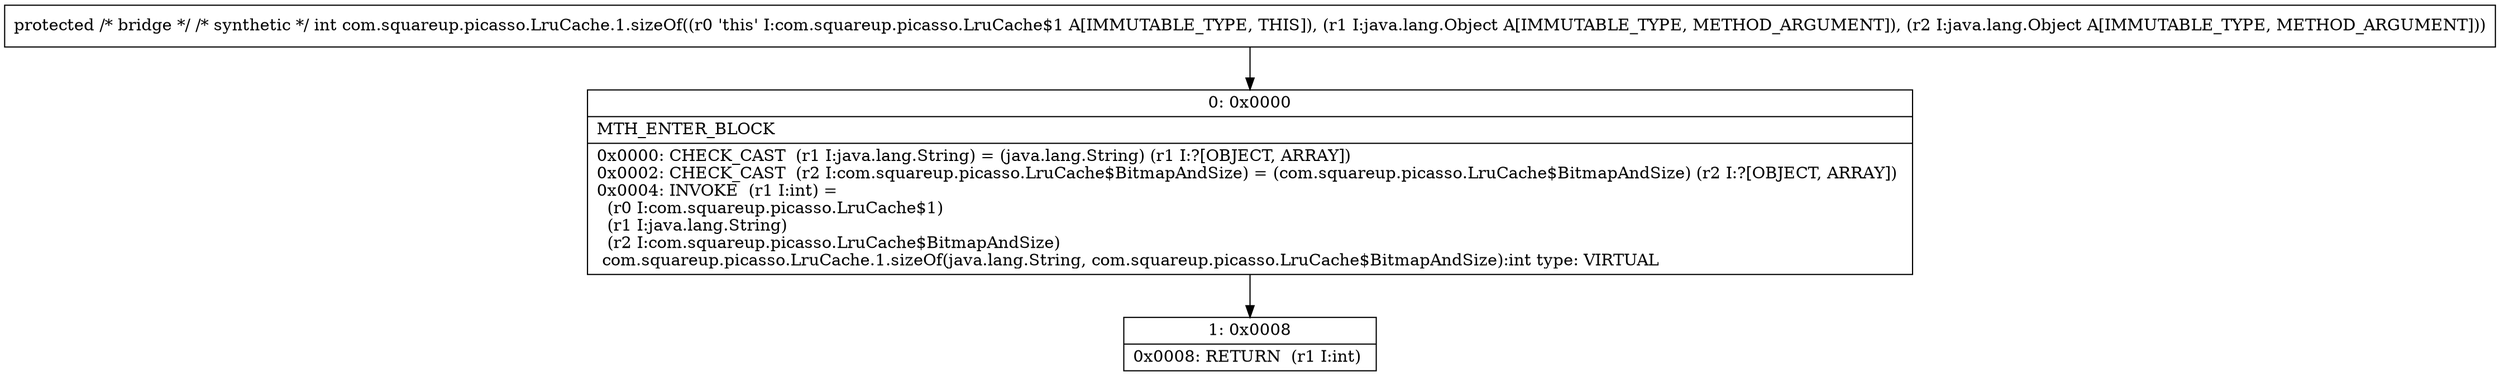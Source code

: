 digraph "CFG forcom.squareup.picasso.LruCache.1.sizeOf(Ljava\/lang\/Object;Ljava\/lang\/Object;)I" {
Node_0 [shape=record,label="{0\:\ 0x0000|MTH_ENTER_BLOCK\l|0x0000: CHECK_CAST  (r1 I:java.lang.String) = (java.lang.String) (r1 I:?[OBJECT, ARRAY]) \l0x0002: CHECK_CAST  (r2 I:com.squareup.picasso.LruCache$BitmapAndSize) = (com.squareup.picasso.LruCache$BitmapAndSize) (r2 I:?[OBJECT, ARRAY]) \l0x0004: INVOKE  (r1 I:int) = \l  (r0 I:com.squareup.picasso.LruCache$1)\l  (r1 I:java.lang.String)\l  (r2 I:com.squareup.picasso.LruCache$BitmapAndSize)\l com.squareup.picasso.LruCache.1.sizeOf(java.lang.String, com.squareup.picasso.LruCache$BitmapAndSize):int type: VIRTUAL \l}"];
Node_1 [shape=record,label="{1\:\ 0x0008|0x0008: RETURN  (r1 I:int) \l}"];
MethodNode[shape=record,label="{protected \/* bridge *\/ \/* synthetic *\/ int com.squareup.picasso.LruCache.1.sizeOf((r0 'this' I:com.squareup.picasso.LruCache$1 A[IMMUTABLE_TYPE, THIS]), (r1 I:java.lang.Object A[IMMUTABLE_TYPE, METHOD_ARGUMENT]), (r2 I:java.lang.Object A[IMMUTABLE_TYPE, METHOD_ARGUMENT])) }"];
MethodNode -> Node_0;
Node_0 -> Node_1;
}

